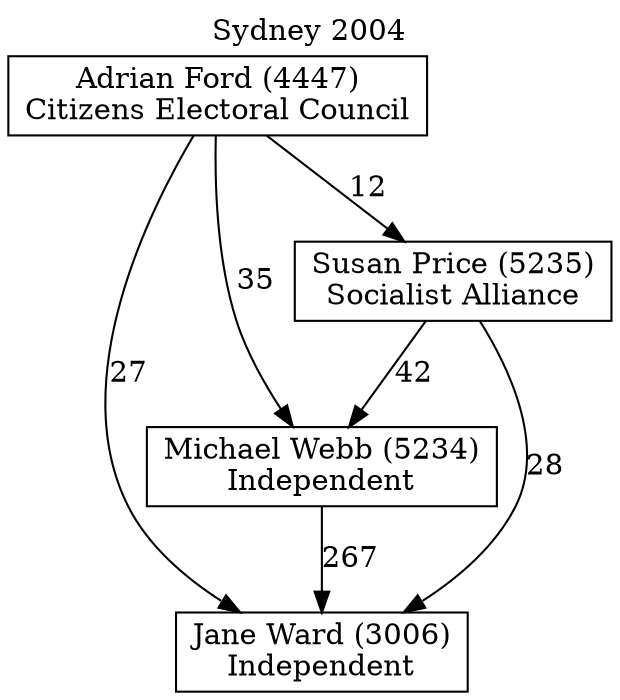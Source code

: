// House preference flow
digraph "Jane Ward (3006)_Sydney_2004" {
	graph [label="Sydney 2004" labelloc=t mclimit=10]
	node [shape=box]
	"Jane Ward (3006)" [label="Jane Ward (3006)
Independent"]
	"Michael Webb (5234)" [label="Michael Webb (5234)
Independent"]
	"Susan Price (5235)" [label="Susan Price (5235)
Socialist Alliance"]
	"Adrian Ford (4447)" [label="Adrian Ford (4447)
Citizens Electoral Council"]
	"Michael Webb (5234)" -> "Jane Ward (3006)" [label=267]
	"Susan Price (5235)" -> "Michael Webb (5234)" [label=42]
	"Adrian Ford (4447)" -> "Susan Price (5235)" [label=12]
	"Susan Price (5235)" -> "Jane Ward (3006)" [label=28]
	"Adrian Ford (4447)" -> "Jane Ward (3006)" [label=27]
	"Adrian Ford (4447)" -> "Michael Webb (5234)" [label=35]
}
